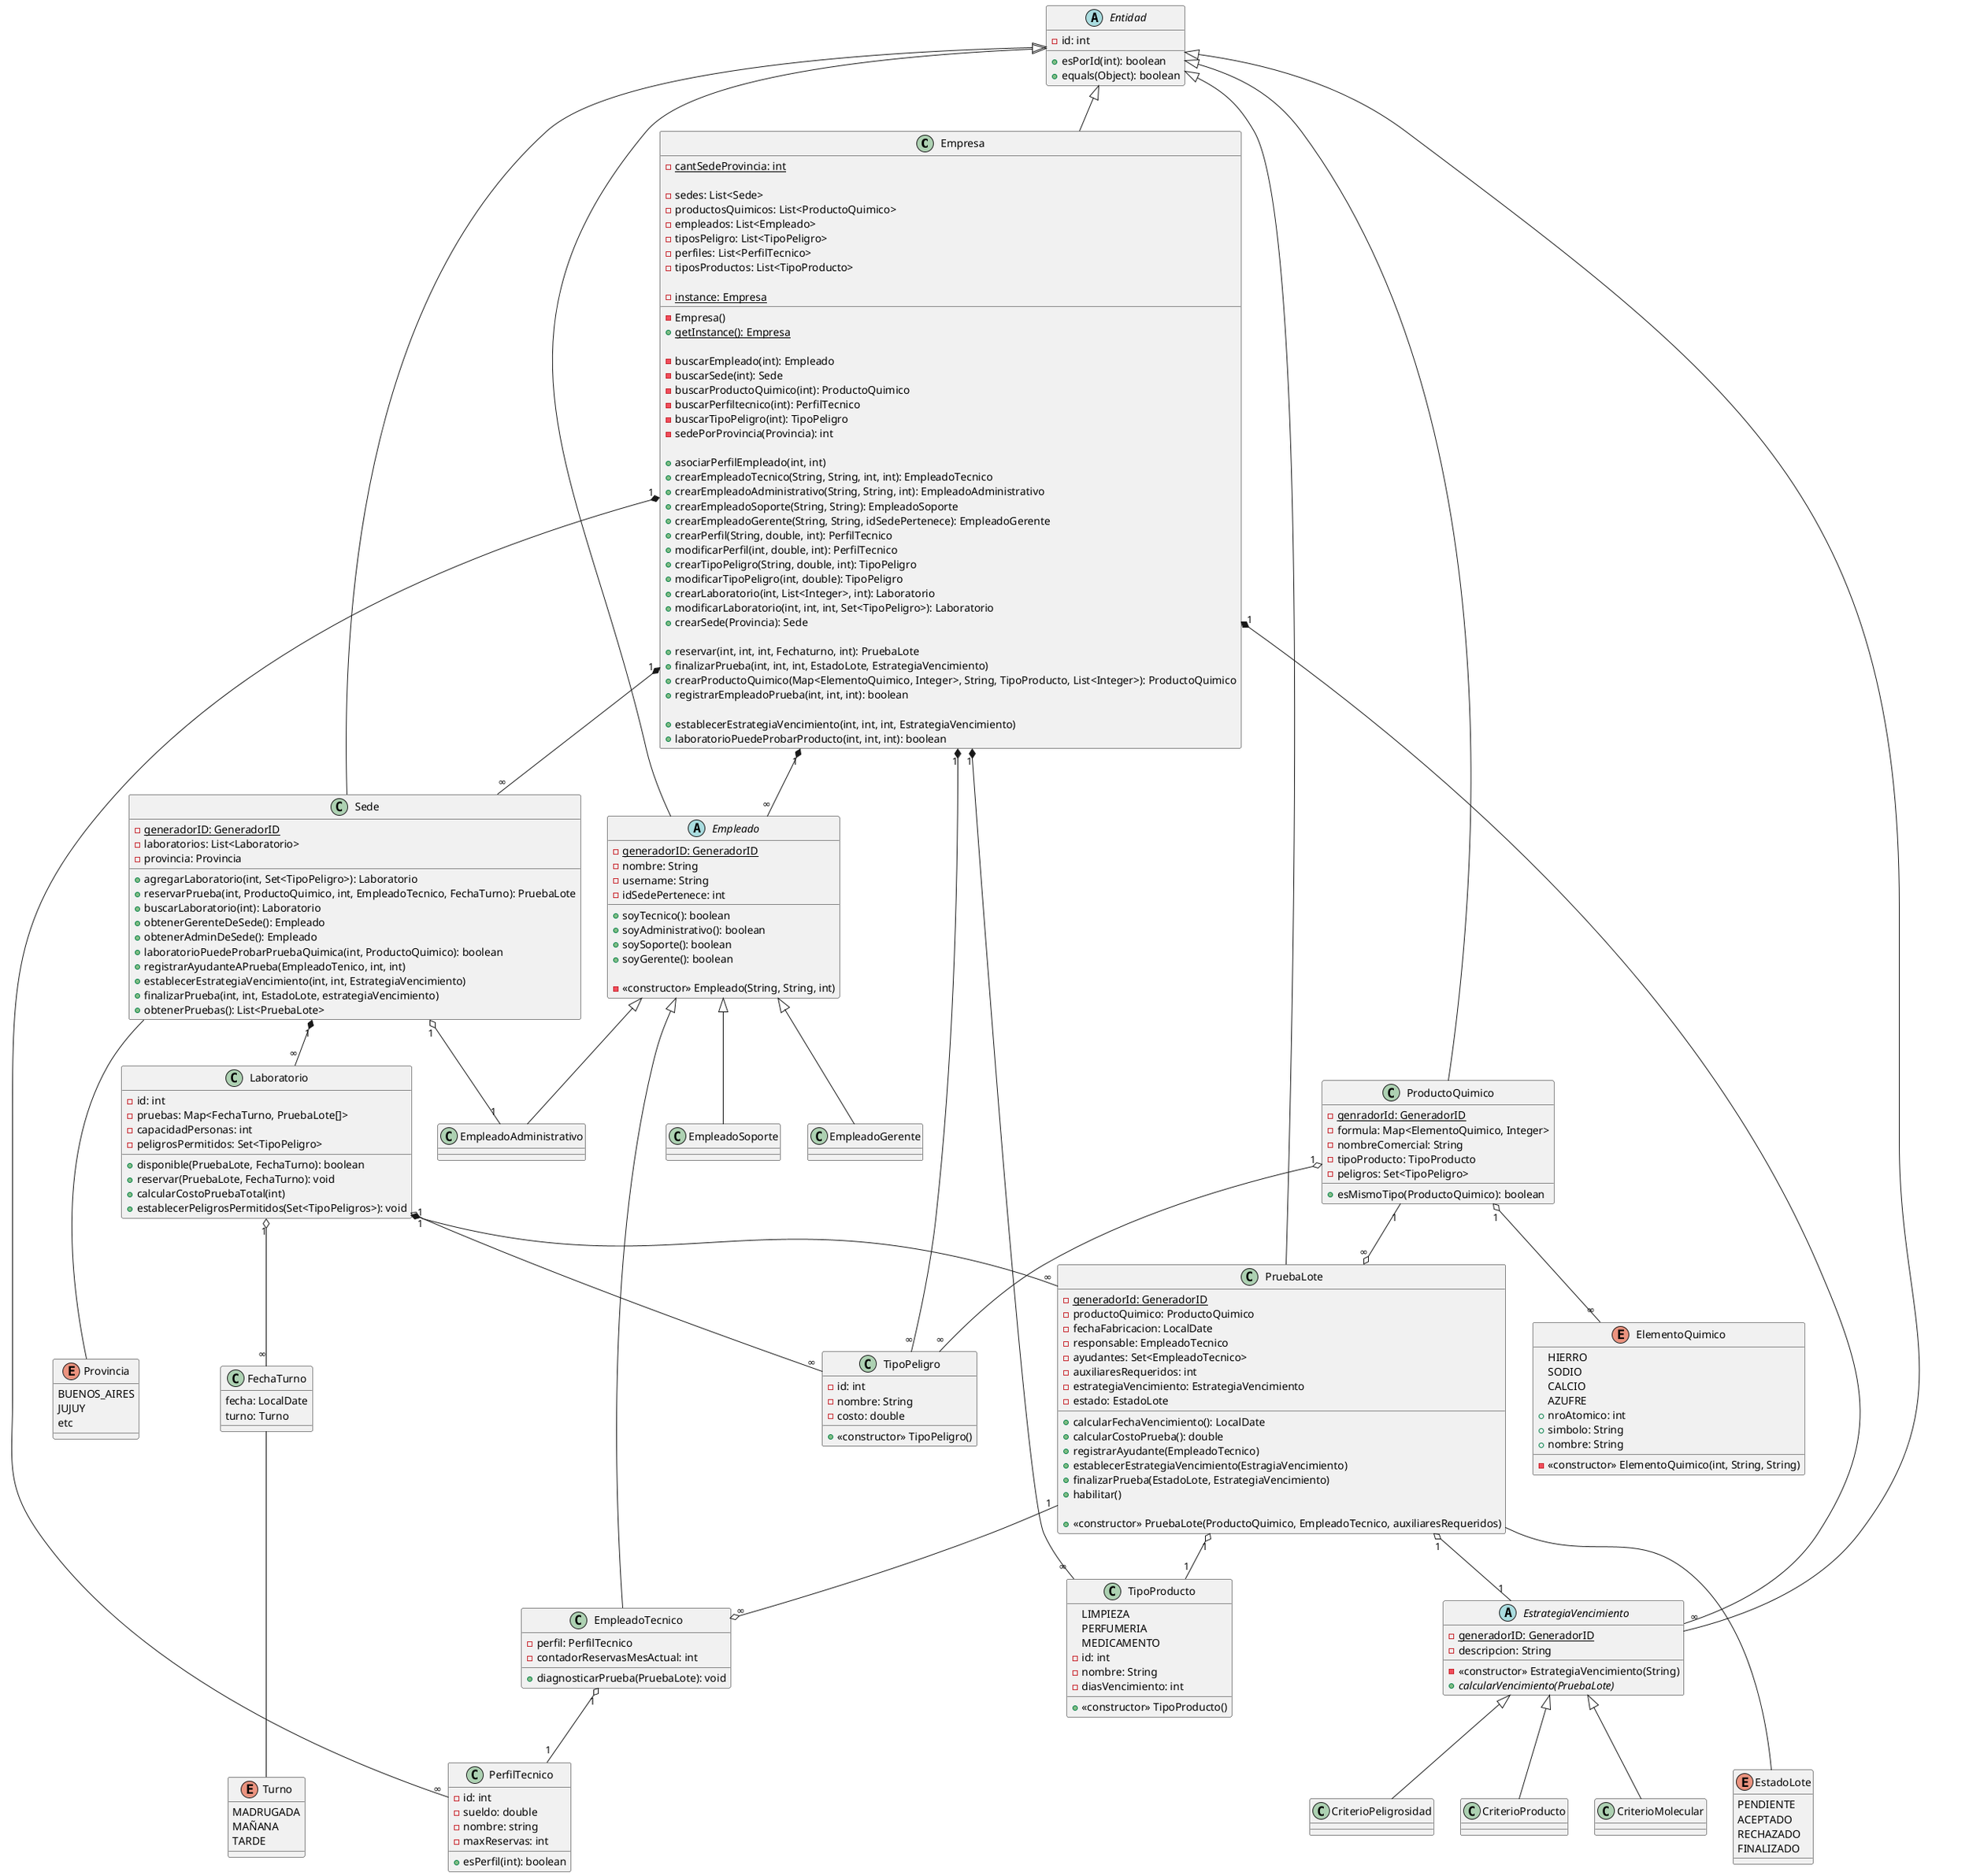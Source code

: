 @startuml

class Empresa extends Entidad{
   {static} - cantSedeProvincia: int
  
  - sedes: List<Sede>
  - productosQuimicos: List<ProductoQuimico>
  - empleados: List<Empleado>
  - tiposPeligro: List<TipoPeligro>
  - perfiles: List<PerfilTecnico>
  - tiposProductos: List<TipoProducto>
  
  {static} - instance: Empresa
  - Empresa()
  {static} + getInstance(): Empresa
  
  - buscarEmpleado(int): Empleado /' id de Empleado'/
  - buscarSede(int): Sede /' id de Sede '/
  - buscarProductoQuimico(int): ProductoQuimico /' id de Producto Quimico '/
  - buscarPerfiltecnico(int): PerfilTecnico /' id de Perfil Tecnico '/
  - buscarTipoPeligro(int): TipoPeligro /' id de Tipo de Peligro '/
  - sedePorProvincia(Provincia): int 
 
  /' Metodos para Empleado Soporte '/
  + asociarPerfilEmpleado(int, int) /'id de perfil, id de empleado'/
  + crearEmpleadoTecnico(String, String, int, int): EmpleadoTecnico /' nombre, username, idPerfil, idSedePertence '/ 
  + crearEmpleadoAdministrativo(String, String, int): EmpleadoAdministrativo /' nombre, username, idSedePertenece '/ 
  + crearEmpleadoSoporte(String, String): EmpleadoSoporte /' nombre, username '/
  + crearEmpleadoGerente(String, String, idSedePertenece): EmpleadoGerente /' nombre, username, idSedePertenece '/
  + crearPerfil(String, double, int): PerfilTecnico /' nombre, sueldo, maxReservas '/
  + modificarPerfil(int, double, int): PerfilTecnico /' idPerfil, sueldo, maxReservas'/
  + crearTipoPeligro(String, double, int): TipoPeligro /' nombre, costo, diasVencimiento '/
  + modificarTipoPeligro(int, double): TipoPeligro /' idPeligro, costo '/
  + crearLaboratorio(int, List<Integer>, int): Laboratorio /'idSede, capacidadPersonas'/
  + modificarLaboratorio(int, int, int, Set<TipoPeligro>): Laboratorio /'idLaboratorio, idSede, capacidadPersonas, tipoPeligros'/
  + crearSede(Provincia): Sede

  /' Metodos para Empleado Tecnico '/
  + reservar(int, int, int, Fechaturno, int): PruebaLote /' idProdQuimico, cantidadAuxiliares, idEmpleadoResponsable, fechaTurno, idLaboratorio '/
  + finalizarPrueba(int, int, int, EstadoLote, EstrategiaVencimiento) /' idSede, idLaboratorio, idLote, estado, estrategiaVencimiento '/
  + crearProductoQuimico(Map<ElementoQuimico, Integer>, String, TipoProducto, List<Integer>): ProductoQuimico /' conjuntoQuimico, nombre, tipoProduco, peligro '/
  + registrarEmpleadoPrueba(int, int, int): boolean /' idEmpleado, idPrueba, idLaboratorio '/
  
  /' Metodos para Empleado Administrativo '/
  + establecerEstrategiaVencimiento(int, int, int, EstrategiaVencimiento) /' idSede, idLaboratorio, idPrueba, estrategiaVencimiento'/
  + laboratorioPuedeProbarProducto(int, int, int): boolean /' idSede, idLaboratorio, idProdQuimico '/
}

abstract class Entidad{
  - id: int
  
  + esPorId(int): boolean
  + equals(Object): boolean
}

class Sede extends Entidad{
  {static} - generadorID: GeneradorID
  - laboratorios: List<Laboratorio>
  - provincia: Provincia

  + agregarLaboratorio(int, Set<TipoPeligro>): Laboratorio /' capacidadPersonas, tipoPeligros'/
  + reservarPrueba(int, ProductoQuimico, int, EmpleadoTecnico, FechaTurno): PruebaLote /'idLaboratorio, productoQuimico, cantidadAuxiliares, empleadoResponsable, fechaTurno'/
  + buscarLaboratorio(int): Laboratorio /' idLab '/
  + obtenerGerenteDeSede(): Empleado
  + obtenerAdminDeSede(): Empleado
  + laboratorioPuedeProbarPruebaQuimica(int, ProductoQuimico): boolean /' idLaboratorio, produtoQuimico '/
  + registrarAyudanteAPrueba(EmpleadoTenico, int, int) /' empleado, idLaboratorio, idPrueba '/
  + establecerEstrategiaVencimiento(int, int, EstrategiaVencimiento) /' idLaboratorio, idPrueba, estrategiaVencimiento '/
  + finalizarPrueba(int, int, EstadoLote, estrategiaVencimiento) /' idLaboratorio, idPrueba, estadoLote, estrategiaVencimiento '/
  + obtenerPruebas(): List<PruebaLote>
}

enum Provincia {
  BUENOS_AIRES
  JUJUY
  etc
}

class ProductoQuimico extends Entidad {
  {static} - genradorId: GeneradorID 
  - formula: Map<ElementoQuimico, Integer> 
  - nombreComercial: String
  - tipoProducto: TipoProducto
  - peligros: Set<TipoPeligro>

  + esMismoTipo(ProductoQuimico): boolean /' prod '/
}

class PruebaLote extends Entidad{
  {static} - generadorId: GeneradorID
  - productoQuimico: ProductoQuimico
  - fechaFabricacion: LocalDate
  - responsable: EmpleadoTecnico
  - ayudantes: Set<EmpleadoTecnico>
  - auxiliaresRequeridos: int
  - estrategiaVencimiento: EstrategiaVencimiento
  - estado: EstadoLote
  
  + calcularFechaVencimiento(): LocalDate
  + calcularCostoPrueba(): double
  + registrarAyudante(EmpleadoTecnico)
  + establecerEstrategiaVencimiento(EstragiaVencimiento)
  + finalizarPrueba(EstadoLote, EstrategiaVencimiento) /' resultado, estrategiaVencimiento '/
  + habilitar()
  
  + <<constructor>> PruebaLote(ProductoQuimico, EmpleadoTecnico, auxiliaresRequeridos) /'productoQuimico, responsable, auxiliaresRequeridos'/
}

abstract class EstrategiaVencimiento extends Entidad{
  {static} - generadorID: GeneradorID 
  - descripcion: String
  
  - <<constructor>> EstrategiaVencimiento(String) /'descripcion'/
  + {abstract} calcularVencimiento(PruebaLote)
}

class CriterioPeligrosidad extends EstrategiaVencimiento {}
class CriterioProducto extends EstrategiaVencimiento {}
class CriterioMolecular extends EstrategiaVencimiento {}


enum TipoProducto {
  LIMPIEZA
  PERFUMERIA
  MEDICAMENTO
}

enum EstadoLote {
  PENDIENTE
  ACEPTADO
  RECHAZADO
  FINALIZADO
}

enum Turno {
  '0 a 6hs'
  MADRUGADA
  '8 a 14hs'
  MAÑANA
  '16 a 22hs'
  TARDE
}

enum ElementoQuimico {
  HIERRO
  SODIO
  CALCIO
  AZUFRE
  + nroAtomico: int
  + simbolo: String
  + nombre: String
  - << constructor >> ElementoQuimico(int, String, String)
}

abstract class Empleado extends Entidad{
  {static} - generadorID: GeneradorID
  - nombre: String
  - username: String
  - idSedePertenece: int

  + soyTecnico(): boolean
  + soyAdministrativo(): boolean
  + soySoporte(): boolean
  + soyGerente(): boolean
  
  - << constructor >> Empleado(String, String, int) /' nombre, username, idSedePertence '/
}

'Edita todo lo relacionado con los puestos y gesetion del sistema (SysAdmin)
class EmpleadoSoporte extends Empleado {}

'Encargado de habilitar los empleados y laboratorios para las sedes
class EmpleadoAdministrativo extends Empleado {}

'Encargado de habilitar lotes y cambiar criterios de vencimiento
class EmpleadoGerente extends Empleado {}

'Encargado de realizar pruebas/reservas
class EmpleadoTecnico extends Empleado {
  - perfil: PerfilTecnico
  - contadorReservasMesActual: int
  + diagnosticarPrueba(PruebaLote): void
  
}

class PerfilTecnico {
  - id: int
  - sueldo: double
  - nombre: string
  - maxReservas: int
  + esPerfil(int): boolean /'idPerfil'/
}

' Se puede reservar si: '
' - Cantidad de personas de mi prueba es <= la cantidad personas que tiene la prueba'
'   ya existente '
' - Toxicidades sean compatibles entre producto y laboratorio '
' - Tipo de producto compatible entre pruebas '
class Laboratorio {
  - id: int
  - pruebas: Map<FechaTurno, PruebaLote[]>
  - capacidadPersonas: int
  - peligrosPermitidos: Set<TipoPeligro>
  'disponible devuelve true si hay una lugar disponible para una nueva prueba y,
  'en caso de haber otra prueba en curso, si el producto es compatible con mi prueba'
  + disponible(PruebaLote, FechaTurno): boolean
  + reservar(PruebaLote, FechaTurno): void
  + calcularCostoPruebaTotal(int)
  + establecerPeligrosPermitidos(Set<TipoPeligros>): void
}

class FechaTurno {
  fecha: LocalDate
  turno: Turno
}

class TipoPeligro {
  - id: int
  - nombre: String
  - costo: double
  + <<constructor>> TipoPeligro()
}
class TipoProducto  {
	- id: int
	-nombre: String
	-diasVencimiento: int
  + <<constructor>> TipoProducto()
}

Empresa "1" *--	"∞" Sede
Sede "1" *-- "∞" Laboratorio
Sede --- Provincia
Laboratorio "1" o-- "∞" TipoPeligro
Empresa "1" *-- "∞" TipoPeligro
Empresa "1" *-- "∞" TipoProducto
ProductoQuimico "1" o-- "∞" TipoPeligro
ProductoQuimico "1" --o "∞" PruebaLote
PruebaLote --- EstadoLote
Laboratorio "1" o-- "∞" FechaTurno
FechaTurno --- Turno
Laboratorio "1" *-- "∞" PruebaLote
ProductoQuimico "1" o-- "∞" ElementoQuimico
Empresa "1" *-- "∞" Empleado
PruebaLote "1" o-- "1" EstrategiaVencimiento
EmpleadoTecnico "1" o-- "1" PerfilTecnico
Empresa "1" *-- "∞" PerfilTecnico
Sede "1" o-- "1" EmpleadoAdministrativo
PruebaLote "1" --o "∞" EmpleadoTecnico
Empresa "1" *-- "∞" EstrategiaVencimiento
PruebaLote "1" o-- "1" TipoProducto

@enduml
